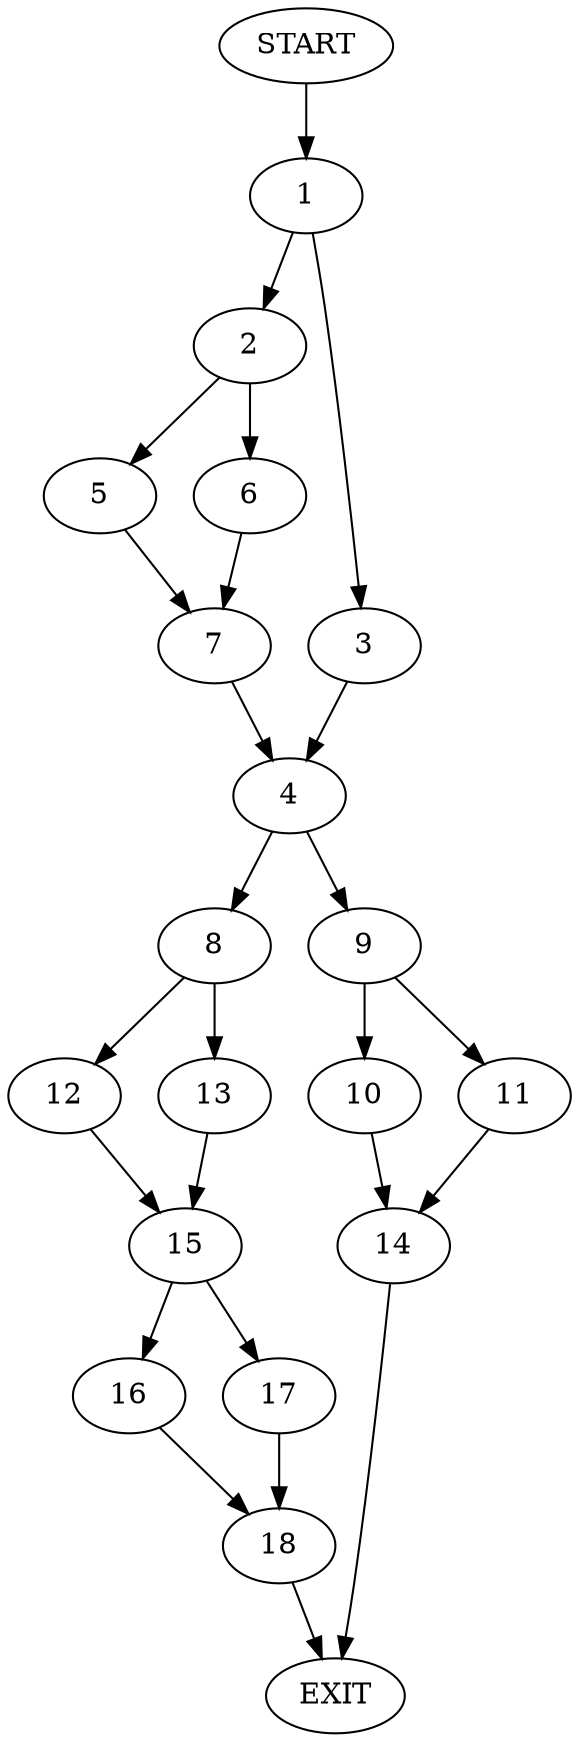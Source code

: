 digraph {
0 [label="START"]
19 [label="EXIT"]
0 -> 1
1 -> 2
1 -> 3
3 -> 4
2 -> 5
2 -> 6
6 -> 7
5 -> 7
7 -> 4
4 -> 8
4 -> 9
9 -> 10
9 -> 11
8 -> 12
8 -> 13
11 -> 14
10 -> 14
14 -> 19
13 -> 15
12 -> 15
15 -> 16
15 -> 17
17 -> 18
16 -> 18
18 -> 19
}
